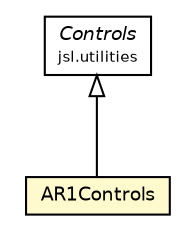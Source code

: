 #!/usr/local/bin/dot
#
# Class diagram 
# Generated by UMLGraph version 5.4 (http://www.umlgraph.org/)
#

digraph G {
	edge [fontname="Helvetica",fontsize=10,labelfontname="Helvetica",labelfontsize=10];
	node [fontname="Helvetica",fontsize=10,shape=plaintext];
	nodesep=0.25;
	ranksep=0.5;
	// jsl.utilities.Controls
	c16425 [label=<<table title="jsl.utilities.Controls" border="0" cellborder="1" cellspacing="0" cellpadding="2" port="p" href="../../Controls.html">
		<tr><td><table border="0" cellspacing="0" cellpadding="1">
<tr><td align="center" balign="center"><font face="Helvetica-Oblique"> Controls </font></td></tr>
<tr><td align="center" balign="center"><font point-size="7.0"> jsl.utilities </font></td></tr>
		</table></td></tr>
		</table>>, URL="../../Controls.html", fontname="Helvetica", fontcolor="black", fontsize=9.0];
	// jsl.utilities.random.ar.AR1Normal.AR1Controls
	c16451 [label=<<table title="jsl.utilities.random.ar.AR1Normal.AR1Controls" border="0" cellborder="1" cellspacing="0" cellpadding="2" port="p" bgcolor="lemonChiffon" href="./AR1Normal.AR1Controls.html">
		<tr><td><table border="0" cellspacing="0" cellpadding="1">
<tr><td align="center" balign="center"> AR1Controls </td></tr>
		</table></td></tr>
		</table>>, URL="./AR1Normal.AR1Controls.html", fontname="Helvetica", fontcolor="black", fontsize=9.0];
	//jsl.utilities.random.ar.AR1Normal.AR1Controls extends jsl.utilities.Controls
	c16425:p -> c16451:p [dir=back,arrowtail=empty];
}

